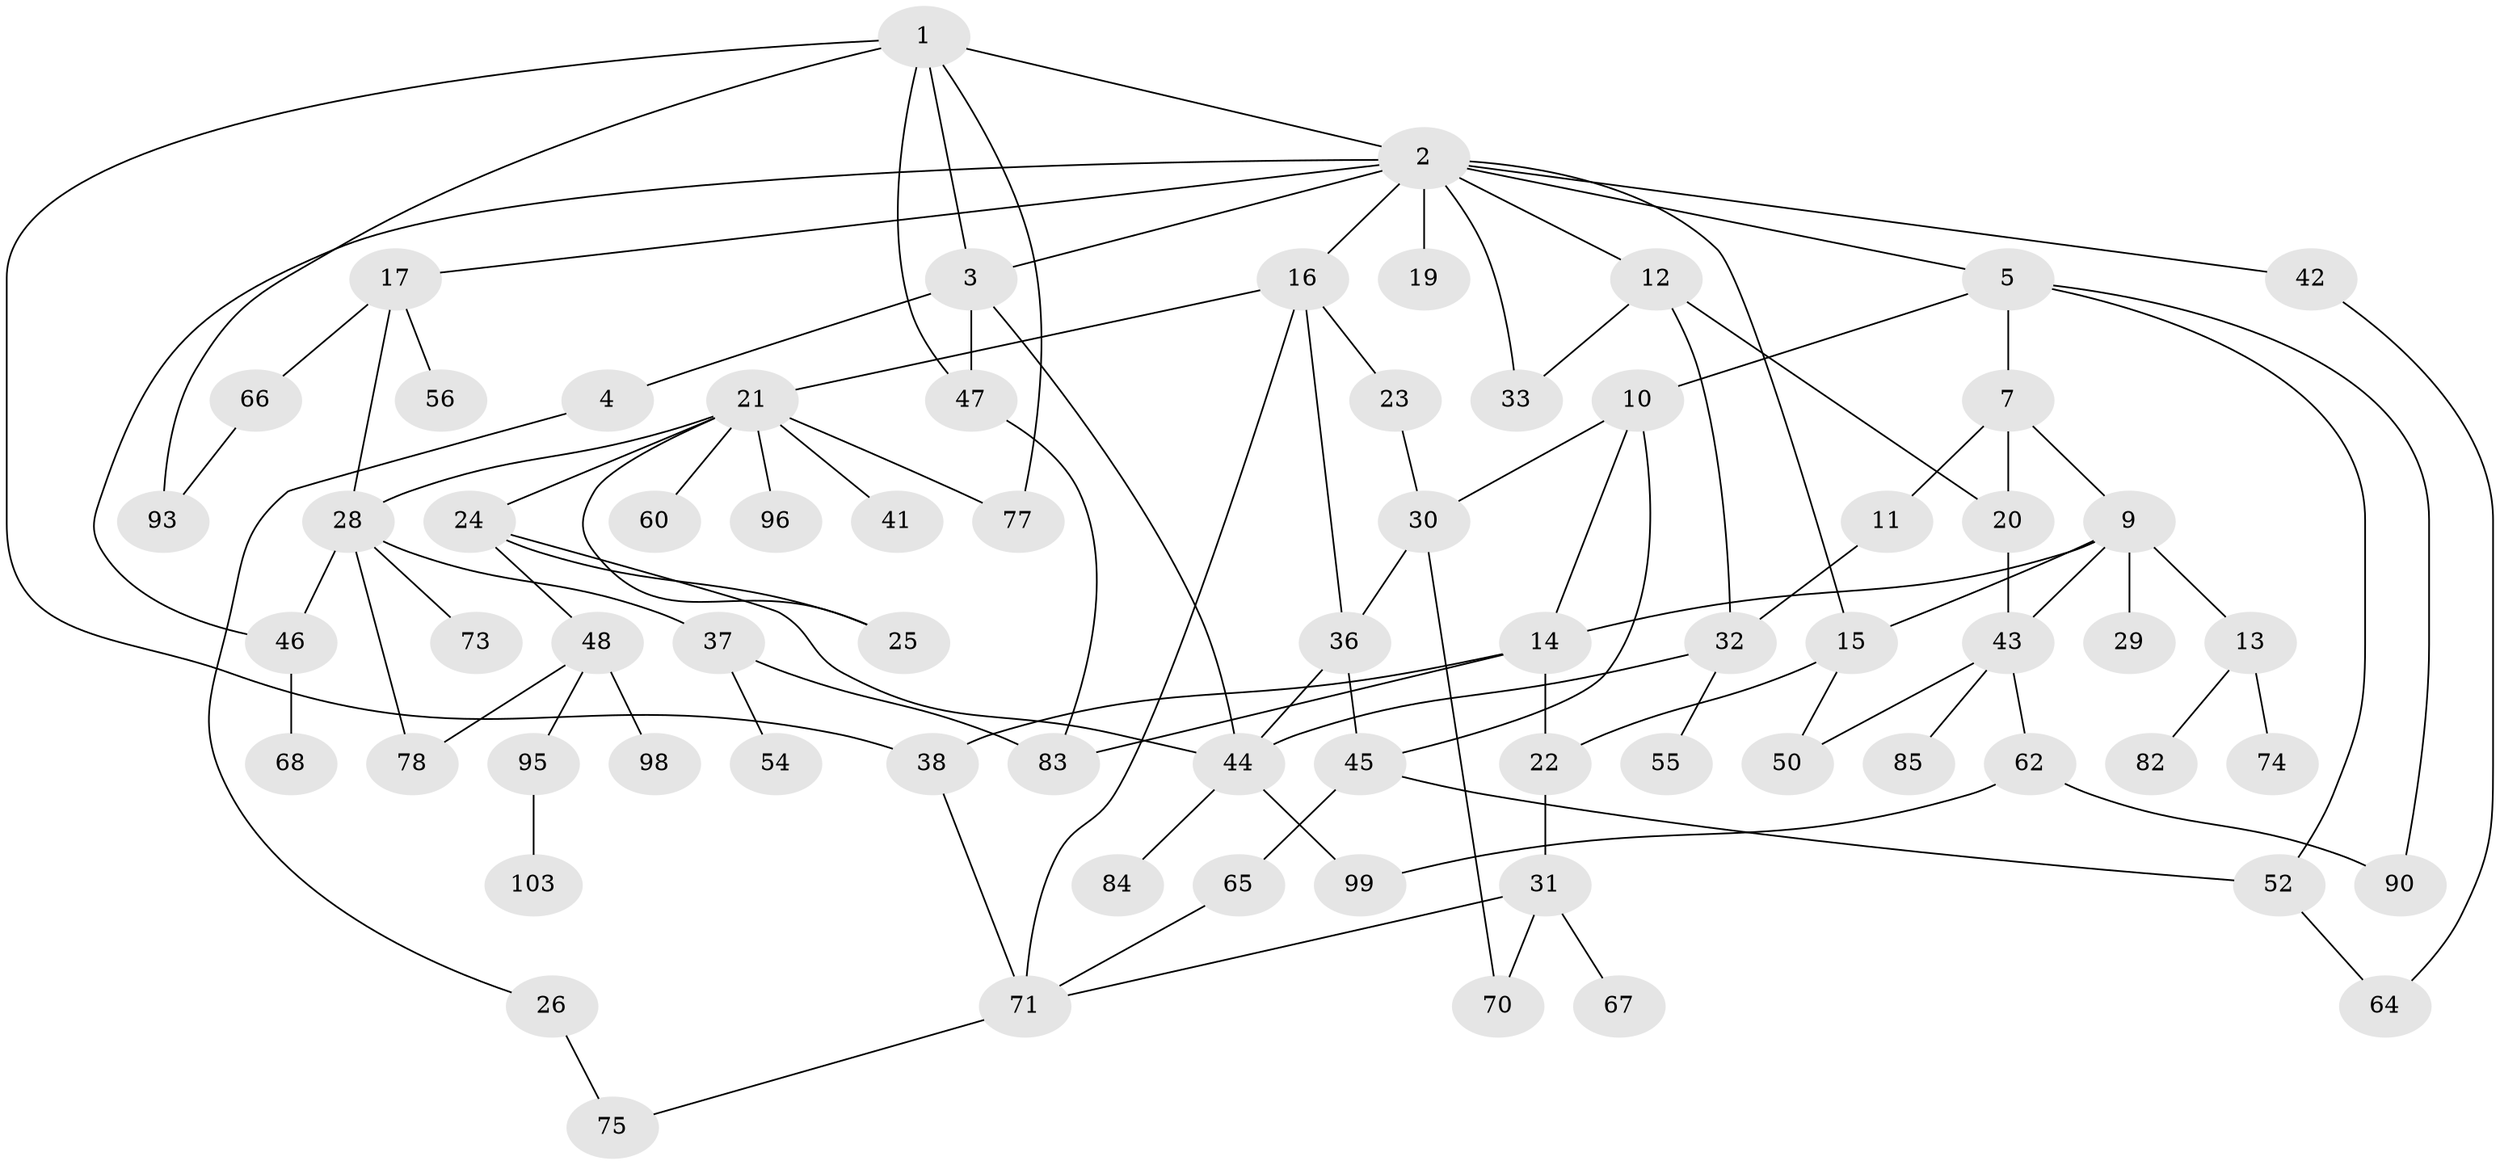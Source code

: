 // original degree distribution, {5: 0.047619047619047616, 10: 0.009523809523809525, 3: 0.26666666666666666, 6: 0.0380952380952381, 2: 0.3047619047619048, 4: 0.11428571428571428, 1: 0.21904761904761905}
// Generated by graph-tools (version 1.1) at 2025/10/02/27/25 16:10:52]
// undirected, 70 vertices, 103 edges
graph export_dot {
graph [start="1"]
  node [color=gray90,style=filled];
  1 [super="+34"];
  2 [super="+6"];
  3 [super="+88"];
  4 [super="+100"];
  5 [super="+61"];
  7 [super="+8"];
  9 [super="+72"];
  10 [super="+51"];
  11;
  12;
  13 [super="+39"];
  14 [super="+105"];
  15 [super="+27"];
  16;
  17 [super="+18"];
  19;
  20 [super="+101"];
  21 [super="+35"];
  22 [super="+102"];
  23 [super="+59"];
  24;
  25;
  26;
  28 [super="+53"];
  29;
  30 [super="+87"];
  31 [super="+81"];
  32;
  33 [super="+86"];
  36 [super="+40"];
  37;
  38 [super="+91"];
  41;
  42;
  43 [super="+58"];
  44 [super="+69"];
  45 [super="+63"];
  46 [super="+57"];
  47 [super="+49"];
  48 [super="+94"];
  50;
  52 [super="+92"];
  54 [super="+79"];
  55;
  56;
  60;
  62 [super="+76"];
  64;
  65 [super="+89"];
  66;
  67;
  68;
  70 [super="+80"];
  71 [super="+104"];
  73;
  74;
  75 [super="+97"];
  77;
  78;
  82;
  83;
  84;
  85;
  90;
  93;
  95;
  96;
  98;
  99;
  103;
  1 -- 2;
  1 -- 3;
  1 -- 93;
  1 -- 77;
  1 -- 47;
  1 -- 38;
  2 -- 5;
  2 -- 12;
  2 -- 17;
  2 -- 19;
  2 -- 33;
  2 -- 42;
  2 -- 46;
  2 -- 15;
  2 -- 16;
  2 -- 3;
  3 -- 4;
  3 -- 44;
  3 -- 47;
  4 -- 26;
  5 -- 7;
  5 -- 10;
  5 -- 90;
  5 -- 52;
  7 -- 11;
  7 -- 9;
  7 -- 20;
  9 -- 13;
  9 -- 15;
  9 -- 29;
  9 -- 43;
  9 -- 14;
  10 -- 14;
  10 -- 30;
  10 -- 45;
  11 -- 32;
  12 -- 20;
  12 -- 32;
  12 -- 33;
  13 -- 82;
  13 -- 74;
  14 -- 22;
  14 -- 38;
  14 -- 83;
  15 -- 22;
  15 -- 50;
  16 -- 21;
  16 -- 23;
  16 -- 36;
  16 -- 71;
  17 -- 66;
  17 -- 56;
  17 -- 28;
  20 -- 43;
  21 -- 24;
  21 -- 25;
  21 -- 28;
  21 -- 41;
  21 -- 96;
  21 -- 77;
  21 -- 60;
  22 -- 31;
  23 -- 30;
  24 -- 48;
  24 -- 25;
  24 -- 44;
  26 -- 75;
  28 -- 37;
  28 -- 73;
  28 -- 46;
  28 -- 78;
  30 -- 36;
  30 -- 70;
  31 -- 67;
  31 -- 70 [weight=2];
  31 -- 71;
  32 -- 55;
  32 -- 44;
  36 -- 44;
  36 -- 45;
  37 -- 54;
  37 -- 83;
  38 -- 71;
  42 -- 64;
  43 -- 62;
  43 -- 85;
  43 -- 50;
  44 -- 84;
  44 -- 99;
  45 -- 52;
  45 -- 65;
  46 -- 68;
  47 -- 83;
  48 -- 78;
  48 -- 98;
  48 -- 95;
  52 -- 64;
  62 -- 90;
  62 -- 99;
  65 -- 71;
  66 -- 93;
  71 -- 75;
  95 -- 103;
}

